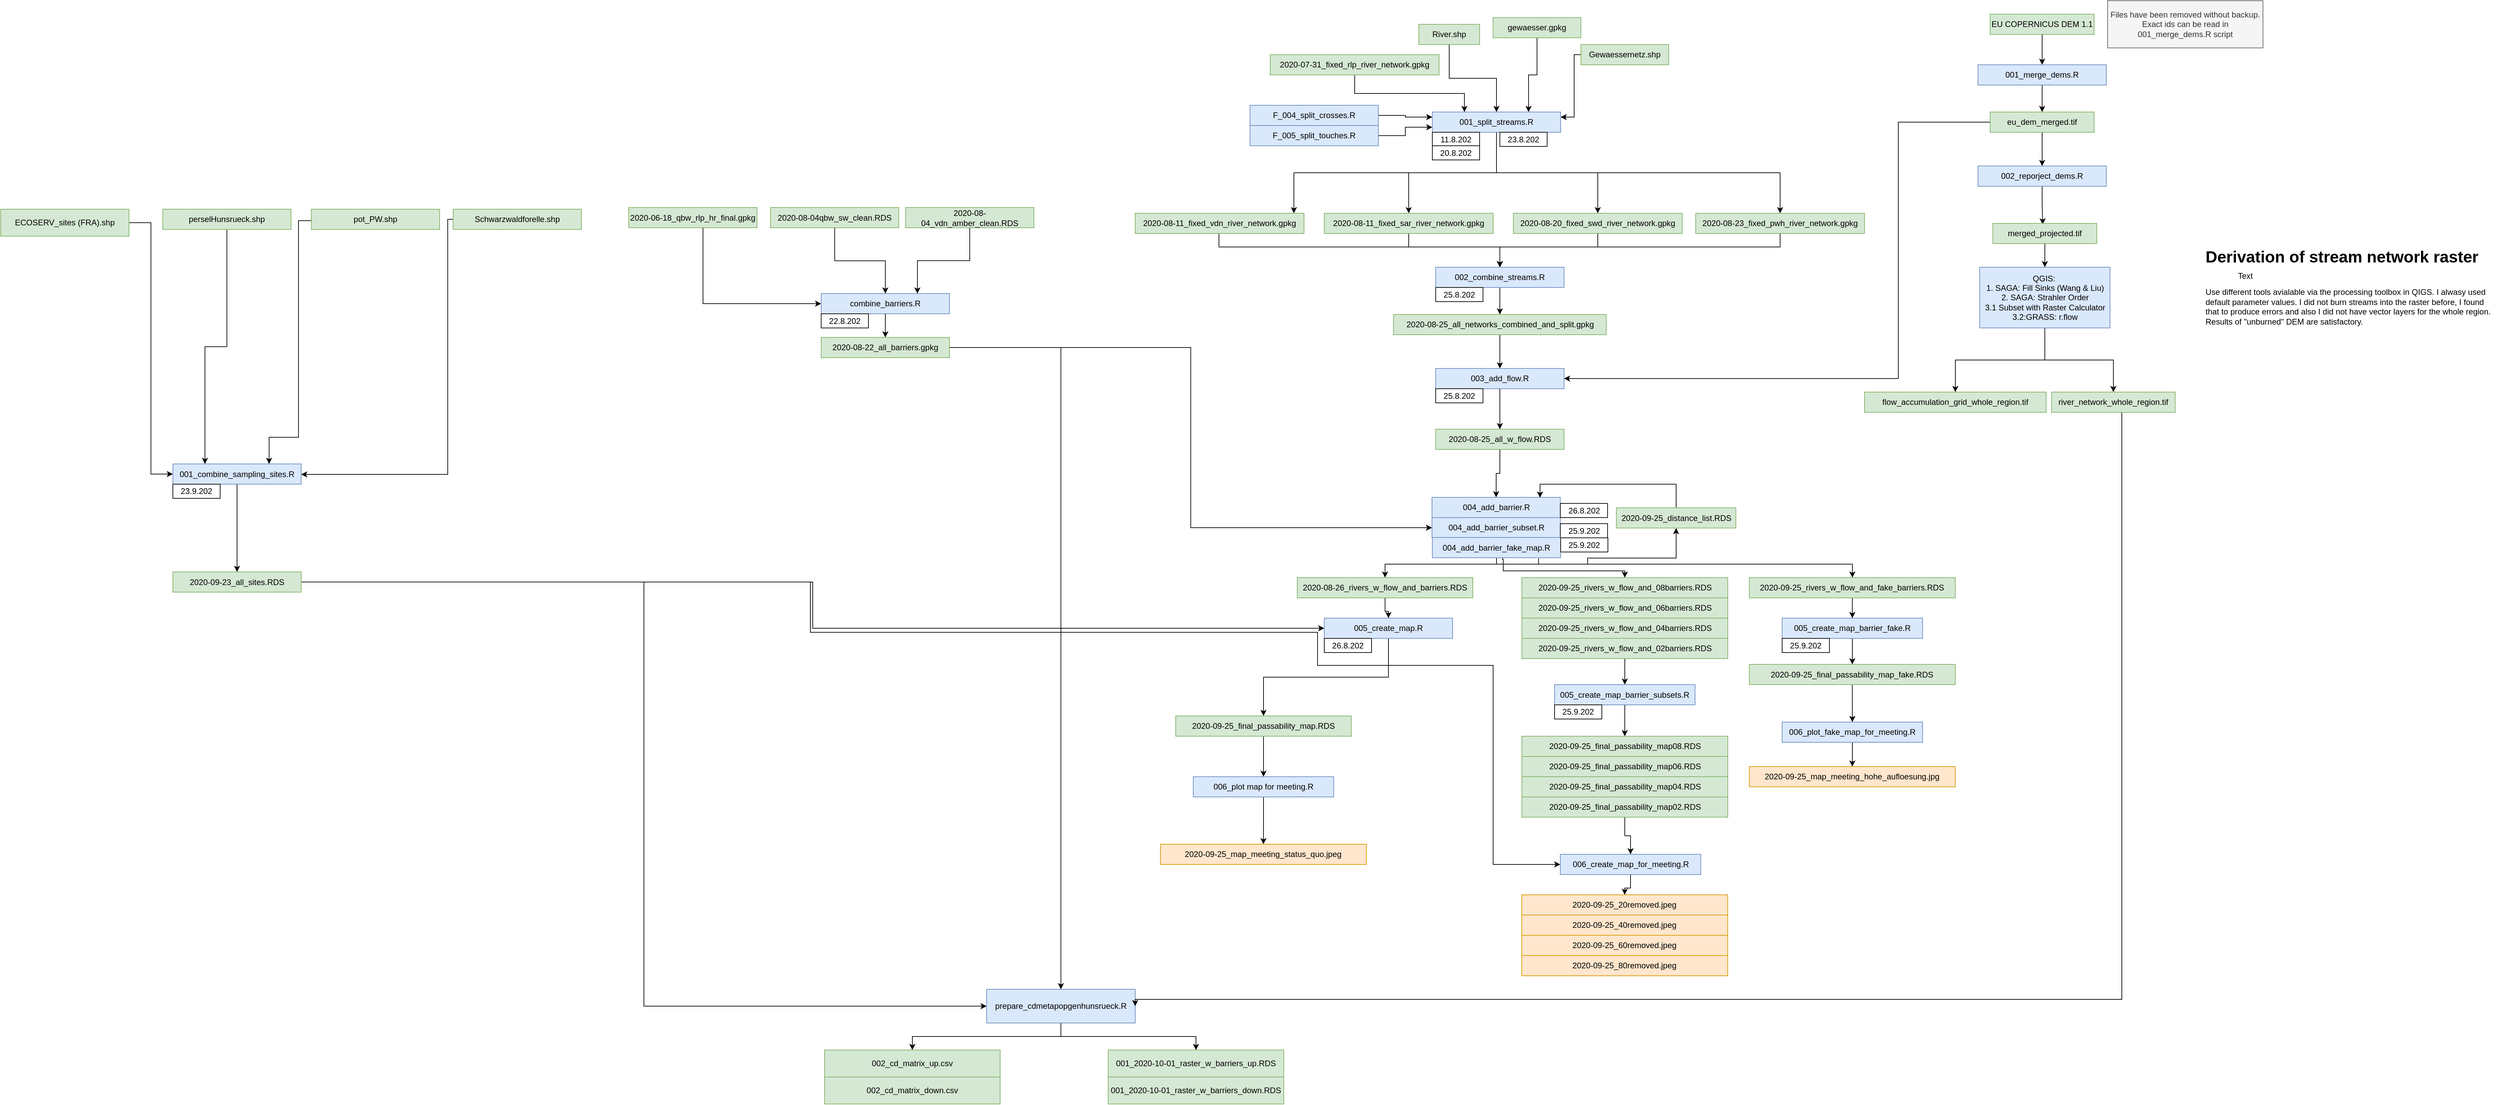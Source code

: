 <mxfile version="11.1.4" type="device"><diagram id="JvnufUM-Q5SF-gKpzTFS" name="Page-1"><mxGraphModel dx="4154" dy="2150" grid="1" gridSize="10" guides="1" tooltips="1" connect="1" arrows="1" fold="1" page="1" pageScale="1" pageWidth="827" pageHeight="1169" math="0" shadow="0"><root><mxCell id="0"/><mxCell id="1" parent="0"/><mxCell id="FXW5r1l0r0UsRwqDGzfk-9" value="&lt;h1&gt;&lt;span&gt;Derivation of stream network raster&lt;/span&gt;&lt;br&gt;&lt;/h1&gt;&lt;div&gt;&lt;span&gt;&lt;br&gt;&lt;/span&gt;&lt;/div&gt;&lt;div&gt;Use different tools avialable via the processing toolbox in QIGS. I alwasy used default parameter values. I did not burn streams into the raster before, I found that to produce errors and also I did not have vector layers for the whole region. Results of &quot;unburned&quot; DEM are satisfactory.&amp;nbsp;&lt;/div&gt;" style="text;html=1;strokeColor=none;fillColor=none;spacing=5;spacingTop=-20;whiteSpace=wrap;overflow=hidden;rounded=0;" parent="1" vertex="1"><mxGeometry x="1140" y="-155" width="440" height="125" as="geometry"/></mxCell><mxCell id="lAnp8HVwlpkXmzS3T5rh-65" style="edgeStyle=orthogonalEdgeStyle;rounded=0;orthogonalLoop=1;jettySize=auto;html=1;" parent="1" source="qVdhG5qtT_E0sjil29ck-8" target="lAnp8HVwlpkXmzS3T5rh-63" edge="1"><mxGeometry relative="1" as="geometry"/></mxCell><mxCell id="lAnp8HVwlpkXmzS3T5rh-66" style="edgeStyle=orthogonalEdgeStyle;rounded=0;orthogonalLoop=1;jettySize=auto;html=1;" parent="1" source="qVdhG5qtT_E0sjil29ck-8" target="lAnp8HVwlpkXmzS3T5rh-64" edge="1"><mxGeometry relative="1" as="geometry"/></mxCell><mxCell id="qVdhG5qtT_E0sjil29ck-8" value="QGIS:&amp;nbsp;&lt;br&gt;1. SAGA: Fill Sinks (Wang &amp;amp; Liu)&lt;br&gt;2. SAGA: Strahler Order&lt;br&gt;3.1 Subset with Raster Calculator&lt;br&gt;3.2:GRASS: r.flow" style="rounded=0;whiteSpace=wrap;html=1;fillColor=#dae8fc;strokeColor=#6c8ebf;" parent="1" vertex="1"><mxGeometry x="810.5" y="-120" width="193" height="90" as="geometry"/></mxCell><mxCell id="cnX03Y2A7mI1FrxATvuy-17" style="edgeStyle=orthogonalEdgeStyle;rounded=0;orthogonalLoop=1;jettySize=auto;html=1;" parent="1" source="c5t6hlEOl87AgB6g3hUB-1" target="cnX03Y2A7mI1FrxATvuy-16" edge="1"><mxGeometry relative="1" as="geometry"/></mxCell><mxCell id="c5t6hlEOl87AgB6g3hUB-1" value="001_combine_sampling_sites.R" style="rounded=0;whiteSpace=wrap;html=1;fillColor=#dae8fc;strokeColor=#6c8ebf;" parent="1" vertex="1"><mxGeometry x="-1865" y="171.5" width="190" height="30" as="geometry"/></mxCell><mxCell id="cnX03Y2A7mI1FrxATvuy-11" style="edgeStyle=orthogonalEdgeStyle;rounded=0;orthogonalLoop=1;jettySize=auto;html=1;entryX=0;entryY=0.5;entryDx=0;entryDy=0;" parent="1" source="cnX03Y2A7mI1FrxATvuy-2" target="c5t6hlEOl87AgB6g3hUB-1" edge="1"><mxGeometry relative="1" as="geometry"/></mxCell><mxCell id="cnX03Y2A7mI1FrxATvuy-2" value="ECOSERV_sites (FRA).shp" style="rounded=0;whiteSpace=wrap;html=1;fillColor=#d5e8d4;strokeColor=#82b366;" parent="1" vertex="1"><mxGeometry x="-2120" y="-206" width="190" height="40" as="geometry"/></mxCell><mxCell id="cnX03Y2A7mI1FrxATvuy-12" style="edgeStyle=orthogonalEdgeStyle;rounded=0;orthogonalLoop=1;jettySize=auto;html=1;entryX=0.25;entryY=0;entryDx=0;entryDy=0;" parent="1" source="cnX03Y2A7mI1FrxATvuy-3" target="c5t6hlEOl87AgB6g3hUB-1" edge="1"><mxGeometry relative="1" as="geometry"/></mxCell><mxCell id="cnX03Y2A7mI1FrxATvuy-3" value="perselHunsrueck.shp" style="rounded=0;whiteSpace=wrap;html=1;fillColor=#d5e8d4;strokeColor=#82b366;" parent="1" vertex="1"><mxGeometry x="-1880" y="-206" width="190" height="30" as="geometry"/></mxCell><mxCell id="cnX03Y2A7mI1FrxATvuy-13" style="edgeStyle=orthogonalEdgeStyle;rounded=0;orthogonalLoop=1;jettySize=auto;html=1;entryX=0.75;entryY=0;entryDx=0;entryDy=0;" parent="1" source="cnX03Y2A7mI1FrxATvuy-4" target="c5t6hlEOl87AgB6g3hUB-1" edge="1"><mxGeometry relative="1" as="geometry"><Array as="points"><mxPoint x="-1679" y="-189"/><mxPoint x="-1679" y="132"/><mxPoint x="-1722" y="132"/></Array></mxGeometry></mxCell><mxCell id="cnX03Y2A7mI1FrxATvuy-4" value="pot_PW.shp" style="rounded=0;whiteSpace=wrap;html=1;fillColor=#d5e8d4;strokeColor=#82b366;" parent="1" vertex="1"><mxGeometry x="-1660" y="-206" width="190" height="30" as="geometry"/></mxCell><mxCell id="cnX03Y2A7mI1FrxATvuy-14" style="edgeStyle=orthogonalEdgeStyle;rounded=0;orthogonalLoop=1;jettySize=auto;html=1;" parent="1" source="cnX03Y2A7mI1FrxATvuy-5" target="c5t6hlEOl87AgB6g3hUB-1" edge="1"><mxGeometry relative="1" as="geometry"><Array as="points"><mxPoint x="-1458" y="-191"/><mxPoint x="-1458" y="187"/></Array></mxGeometry></mxCell><mxCell id="cnX03Y2A7mI1FrxATvuy-5" value="Schwarzwaldforelle.shp" style="rounded=0;whiteSpace=wrap;html=1;fillColor=#d5e8d4;strokeColor=#82b366;" parent="1" vertex="1"><mxGeometry x="-1450" y="-206" width="190" height="30" as="geometry"/></mxCell><mxCell id="lAnp8HVwlpkXmzS3T5rh-76" style="edgeStyle=orthogonalEdgeStyle;rounded=0;orthogonalLoop=1;jettySize=auto;html=1;entryX=0;entryY=0.5;entryDx=0;entryDy=0;" parent="1" source="cnX03Y2A7mI1FrxATvuy-16" target="0E4M_2nocvdvFZ_LfOM7-12" edge="1"><mxGeometry relative="1" as="geometry"/></mxCell><mxCell id="lAnp8HVwlpkXmzS3T5rh-88" style="edgeStyle=orthogonalEdgeStyle;rounded=0;orthogonalLoop=1;jettySize=auto;html=1;entryX=0;entryY=0.5;entryDx=0;entryDy=0;" parent="1" source="cnX03Y2A7mI1FrxATvuy-16" target="lAnp8HVwlpkXmzS3T5rh-86" edge="1"><mxGeometry relative="1" as="geometry"/></mxCell><mxCell id="lAnp8HVwlpkXmzS3T5rh-111" style="edgeStyle=orthogonalEdgeStyle;rounded=0;orthogonalLoop=1;jettySize=auto;html=1;entryX=0;entryY=0.5;entryDx=0;entryDy=0;" parent="1" source="cnX03Y2A7mI1FrxATvuy-16" target="lAnp8HVwlpkXmzS3T5rh-109" edge="1"><mxGeometry relative="1" as="geometry"><mxPoint x="-150" y="680" as="targetPoint"/><Array as="points"><mxPoint x="-921" y="346"/><mxPoint x="-921" y="421"/><mxPoint x="-170" y="421"/><mxPoint x="-170" y="470"/><mxPoint x="90" y="470"/><mxPoint x="90" y="765"/></Array></mxGeometry></mxCell><mxCell id="cnX03Y2A7mI1FrxATvuy-16" value="2020-09-23_all_sites.RDS" style="rounded=0;whiteSpace=wrap;html=1;fillColor=#d5e8d4;strokeColor=#82b366;" parent="1" vertex="1"><mxGeometry x="-1865" y="331.5" width="190" height="30" as="geometry"/></mxCell><mxCell id="0E4M_2nocvdvFZ_LfOM7-1" value="23.9.202" style="rounded=0;whiteSpace=wrap;html=1;" parent="1" vertex="1"><mxGeometry x="-1865" y="201.5" width="70" height="21" as="geometry"/></mxCell><mxCell id="0E4M_2nocvdvFZ_LfOM7-11" style="edgeStyle=orthogonalEdgeStyle;rounded=0;orthogonalLoop=1;jettySize=auto;html=1;" parent="1" source="0E4M_2nocvdvFZ_LfOM7-2" target="0E4M_2nocvdvFZ_LfOM7-10" edge="1"><mxGeometry relative="1" as="geometry"/></mxCell><mxCell id="0E4M_2nocvdvFZ_LfOM7-2" value="combine_barriers.R" style="rounded=0;whiteSpace=wrap;html=1;fillColor=#dae8fc;strokeColor=#6c8ebf;" parent="1" vertex="1"><mxGeometry x="-905" y="-81" width="190" height="30" as="geometry"/></mxCell><mxCell id="0E4M_2nocvdvFZ_LfOM7-3" value="22.8.202" style="rounded=0;whiteSpace=wrap;html=1;" parent="1" vertex="1"><mxGeometry x="-905" y="-51" width="70" height="21" as="geometry"/></mxCell><mxCell id="0E4M_2nocvdvFZ_LfOM7-5" style="edgeStyle=orthogonalEdgeStyle;rounded=0;orthogonalLoop=1;jettySize=auto;html=1;entryX=0;entryY=0.5;entryDx=0;entryDy=0;" parent="1" source="0E4M_2nocvdvFZ_LfOM7-4" target="0E4M_2nocvdvFZ_LfOM7-2" edge="1"><mxGeometry relative="1" as="geometry"><Array as="points"><mxPoint x="-1080" y="-65.5"/></Array></mxGeometry></mxCell><mxCell id="0E4M_2nocvdvFZ_LfOM7-4" value="2020-06-18_qbw_rlp_hr_final.gpkg" style="rounded=0;whiteSpace=wrap;html=1;fillColor=#d5e8d4;strokeColor=#82b366;" parent="1" vertex="1"><mxGeometry x="-1190" y="-208.5" width="190" height="30" as="geometry"/></mxCell><mxCell id="0E4M_2nocvdvFZ_LfOM7-9" style="edgeStyle=orthogonalEdgeStyle;rounded=0;orthogonalLoop=1;jettySize=auto;html=1;" parent="1" source="0E4M_2nocvdvFZ_LfOM7-6" target="0E4M_2nocvdvFZ_LfOM7-2" edge="1"><mxGeometry relative="1" as="geometry"><Array as="points"><mxPoint x="-885" y="-129.5"/><mxPoint x="-810" y="-129.5"/></Array></mxGeometry></mxCell><mxCell id="0E4M_2nocvdvFZ_LfOM7-6" value="2020-08-04qbw_sw_clean.RDS" style="rounded=0;whiteSpace=wrap;html=1;fillColor=#d5e8d4;strokeColor=#82b366;" parent="1" vertex="1"><mxGeometry x="-980" y="-208.5" width="190" height="30" as="geometry"/></mxCell><mxCell id="0E4M_2nocvdvFZ_LfOM7-8" style="edgeStyle=orthogonalEdgeStyle;rounded=0;orthogonalLoop=1;jettySize=auto;html=1;entryX=0.75;entryY=0;entryDx=0;entryDy=0;" parent="1" source="0E4M_2nocvdvFZ_LfOM7-7" target="0E4M_2nocvdvFZ_LfOM7-2" edge="1"><mxGeometry relative="1" as="geometry"/></mxCell><mxCell id="0E4M_2nocvdvFZ_LfOM7-7" value="2020-08-04_vdn_amber_clean.RDS" style="rounded=0;whiteSpace=wrap;html=1;fillColor=#d5e8d4;strokeColor=#82b366;" parent="1" vertex="1"><mxGeometry x="-780" y="-208.5" width="190" height="30" as="geometry"/></mxCell><mxCell id="lAnp8HVwlpkXmzS3T5rh-73" style="edgeStyle=orthogonalEdgeStyle;rounded=0;orthogonalLoop=1;jettySize=auto;html=1;entryX=0;entryY=0.5;entryDx=0;entryDy=0;" parent="1" source="0E4M_2nocvdvFZ_LfOM7-10" target="lAnp8HVwlpkXmzS3T5rh-1" edge="1"><mxGeometry relative="1" as="geometry"/></mxCell><mxCell id="lAnp8HVwlpkXmzS3T5rh-75" style="edgeStyle=orthogonalEdgeStyle;rounded=0;orthogonalLoop=1;jettySize=auto;html=1;entryX=0.5;entryY=0;entryDx=0;entryDy=0;" parent="1" source="0E4M_2nocvdvFZ_LfOM7-10" target="0E4M_2nocvdvFZ_LfOM7-12" edge="1"><mxGeometry relative="1" as="geometry"/></mxCell><mxCell id="0E4M_2nocvdvFZ_LfOM7-10" value="2020-08-22_all_barriers.gpkg" style="rounded=0;whiteSpace=wrap;html=1;fillColor=#d5e8d4;strokeColor=#82b366;" parent="1" vertex="1"><mxGeometry x="-905" y="-16" width="190" height="30" as="geometry"/></mxCell><mxCell id="Yo7vRN_QVALinRERh1BN-4" style="edgeStyle=orthogonalEdgeStyle;rounded=0;orthogonalLoop=1;jettySize=auto;html=1;" parent="1" source="0E4M_2nocvdvFZ_LfOM7-12" target="Yo7vRN_QVALinRERh1BN-2" edge="1"><mxGeometry relative="1" as="geometry"/></mxCell><mxCell id="XC8w9bvqSbIKDCvcbvNm-3" style="edgeStyle=orthogonalEdgeStyle;rounded=0;orthogonalLoop=1;jettySize=auto;html=1;" edge="1" parent="1" source="0E4M_2nocvdvFZ_LfOM7-12" target="XC8w9bvqSbIKDCvcbvNm-2"><mxGeometry relative="1" as="geometry"/></mxCell><mxCell id="0E4M_2nocvdvFZ_LfOM7-12" value="prepare_cdmetapopgenhunsrueck.R" style="rounded=0;whiteSpace=wrap;html=1;fillColor=#dae8fc;strokeColor=#6c8ebf;" parent="1" vertex="1"><mxGeometry x="-660" y="950" width="220" height="50" as="geometry"/></mxCell><mxCell id="lAnp8HVwlpkXmzS3T5rh-82" style="edgeStyle=orthogonalEdgeStyle;rounded=0;orthogonalLoop=1;jettySize=auto;html=1;exitX=0.25;exitY=1;exitDx=0;exitDy=0;" parent="1" source="JP9nzfMfeWEgirUT3cYj-3" target="lAnp8HVwlpkXmzS3T5rh-81" edge="1"><mxGeometry relative="1" as="geometry"><Array as="points"><mxPoint x="95" y="311"/><mxPoint x="95" y="320"/><mxPoint x="-70" y="320"/></Array></mxGeometry></mxCell><mxCell id="lAnp8HVwlpkXmzS3T5rh-92" style="edgeStyle=orthogonalEdgeStyle;rounded=0;orthogonalLoop=1;jettySize=auto;html=1;entryX=0.5;entryY=1;entryDx=0;entryDy=0;exitX=0.828;exitY=1.032;exitDx=0;exitDy=0;exitPerimeter=0;" parent="1" source="JP9nzfMfeWEgirUT3cYj-3" target="lAnp8HVwlpkXmzS3T5rh-91" edge="1"><mxGeometry relative="1" as="geometry"><Array as="points"><mxPoint x="157" y="320"/><mxPoint x="230" y="320"/><mxPoint x="230" y="311"/><mxPoint x="361" y="311"/></Array></mxGeometry></mxCell><mxCell id="lAnp8HVwlpkXmzS3T5rh-98" style="edgeStyle=orthogonalEdgeStyle;rounded=0;orthogonalLoop=1;jettySize=auto;html=1;entryX=0.5;entryY=0;entryDx=0;entryDy=0;exitX=0.547;exitY=0.986;exitDx=0;exitDy=0;exitPerimeter=0;" parent="1" source="JP9nzfMfeWEgirUT3cYj-3" target="lAnp8HVwlpkXmzS3T5rh-94" edge="1"><mxGeometry relative="1" as="geometry"><mxPoint x="285" y="330" as="targetPoint"/><Array as="points"><mxPoint x="104" y="313"/><mxPoint x="105" y="313"/><mxPoint x="105" y="330"/><mxPoint x="285" y="330"/></Array></mxGeometry></mxCell><mxCell id="lAnp8HVwlpkXmzS3T5rh-1" value="004_add_barrier_subset.R" style="rounded=0;whiteSpace=wrap;html=1;fillColor=#dae8fc;strokeColor=#6c8ebf;" parent="1" vertex="1"><mxGeometry x="-0.5" y="251" width="190" height="30" as="geometry"/></mxCell><mxCell id="lAnp8HVwlpkXmzS3T5rh-79" style="edgeStyle=orthogonalEdgeStyle;rounded=0;orthogonalLoop=1;jettySize=auto;html=1;entryX=0.5;entryY=0;entryDx=0;entryDy=0;" parent="1" source="lAnp8HVwlpkXmzS3T5rh-2" target="lAnp8HVwlpkXmzS3T5rh-77" edge="1"><mxGeometry relative="1" as="geometry"/></mxCell><mxCell id="lAnp8HVwlpkXmzS3T5rh-2" value="2020-08-25_all_w_flow.RDS" style="rounded=0;whiteSpace=wrap;html=1;fillColor=#d5e8d4;strokeColor=#82b366;" parent="1" vertex="1"><mxGeometry x="5" y="120" width="190" height="30" as="geometry"/></mxCell><mxCell id="lAnp8HVwlpkXmzS3T5rh-7" value="25.9.202" style="rounded=0;whiteSpace=wrap;html=1;" parent="1" vertex="1"><mxGeometry x="189.5" y="260" width="70" height="21" as="geometry"/></mxCell><mxCell id="lAnp8HVwlpkXmzS3T5rh-26" style="edgeStyle=orthogonalEdgeStyle;rounded=0;orthogonalLoop=1;jettySize=auto;html=1;" parent="1" source="lAnp8HVwlpkXmzS3T5rh-8" target="lAnp8HVwlpkXmzS3T5rh-25" edge="1"><mxGeometry relative="1" as="geometry"><Array as="points"><mxPoint x="95" y="-260"/><mxPoint x="-205" y="-260"/></Array></mxGeometry></mxCell><mxCell id="lAnp8HVwlpkXmzS3T5rh-28" style="edgeStyle=orthogonalEdgeStyle;rounded=0;orthogonalLoop=1;jettySize=auto;html=1;" parent="1" source="lAnp8HVwlpkXmzS3T5rh-8" target="lAnp8HVwlpkXmzS3T5rh-27" edge="1"><mxGeometry relative="1" as="geometry"/></mxCell><mxCell id="lAnp8HVwlpkXmzS3T5rh-31" style="edgeStyle=orthogonalEdgeStyle;rounded=0;orthogonalLoop=1;jettySize=auto;html=1;entryX=0.5;entryY=0;entryDx=0;entryDy=0;" parent="1" source="lAnp8HVwlpkXmzS3T5rh-8" target="lAnp8HVwlpkXmzS3T5rh-30" edge="1"><mxGeometry relative="1" as="geometry"><Array as="points"><mxPoint x="95" y="-260"/><mxPoint x="245" y="-260"/></Array></mxGeometry></mxCell><mxCell id="lAnp8HVwlpkXmzS3T5rh-34" style="edgeStyle=orthogonalEdgeStyle;rounded=0;orthogonalLoop=1;jettySize=auto;html=1;entryX=0.5;entryY=0;entryDx=0;entryDy=0;" parent="1" source="lAnp8HVwlpkXmzS3T5rh-8" target="lAnp8HVwlpkXmzS3T5rh-33" edge="1"><mxGeometry relative="1" as="geometry"><Array as="points"><mxPoint x="95" y="-260"/><mxPoint x="515" y="-260"/></Array></mxGeometry></mxCell><mxCell id="lAnp8HVwlpkXmzS3T5rh-8" value="001_split_streams.R" style="rounded=0;whiteSpace=wrap;html=1;fillColor=#dae8fc;strokeColor=#6c8ebf;" parent="1" vertex="1"><mxGeometry y="-350" width="190" height="30" as="geometry"/></mxCell><mxCell id="lAnp8HVwlpkXmzS3T5rh-11" style="edgeStyle=orthogonalEdgeStyle;rounded=0;orthogonalLoop=1;jettySize=auto;html=1;entryX=0;entryY=0.25;entryDx=0;entryDy=0;" parent="1" source="lAnp8HVwlpkXmzS3T5rh-9" target="lAnp8HVwlpkXmzS3T5rh-8" edge="1"><mxGeometry relative="1" as="geometry"/></mxCell><mxCell id="lAnp8HVwlpkXmzS3T5rh-9" value="F_004_split_crosses.R" style="rounded=0;whiteSpace=wrap;html=1;fillColor=#dae8fc;strokeColor=#6c8ebf;" parent="1" vertex="1"><mxGeometry x="-270" y="-360" width="190" height="30" as="geometry"/></mxCell><mxCell id="lAnp8HVwlpkXmzS3T5rh-12" style="edgeStyle=orthogonalEdgeStyle;rounded=0;orthogonalLoop=1;jettySize=auto;html=1;entryX=0;entryY=0.75;entryDx=0;entryDy=0;" parent="1" source="lAnp8HVwlpkXmzS3T5rh-10" target="lAnp8HVwlpkXmzS3T5rh-8" edge="1"><mxGeometry relative="1" as="geometry"/></mxCell><mxCell id="lAnp8HVwlpkXmzS3T5rh-10" value="F_005_split_touches.R" style="rounded=0;whiteSpace=wrap;html=1;fillColor=#dae8fc;strokeColor=#6c8ebf;" parent="1" vertex="1"><mxGeometry x="-270" y="-330" width="190" height="30" as="geometry"/></mxCell><mxCell id="lAnp8HVwlpkXmzS3T5rh-14" style="edgeStyle=orthogonalEdgeStyle;rounded=0;orthogonalLoop=1;jettySize=auto;html=1;entryX=0.25;entryY=0;entryDx=0;entryDy=0;" parent="1" source="lAnp8HVwlpkXmzS3T5rh-13" target="lAnp8HVwlpkXmzS3T5rh-8" edge="1"><mxGeometry relative="1" as="geometry"/></mxCell><mxCell id="lAnp8HVwlpkXmzS3T5rh-13" value="2020-07-31_fixed_rlp_river_network.gpkg" style="rounded=0;whiteSpace=wrap;html=1;fillColor=#d5e8d4;strokeColor=#82b366;" parent="1" vertex="1"><mxGeometry x="-240" y="-435" width="250" height="30" as="geometry"/></mxCell><mxCell id="lAnp8HVwlpkXmzS3T5rh-18" style="edgeStyle=orthogonalEdgeStyle;rounded=0;orthogonalLoop=1;jettySize=auto;html=1;" parent="1" source="lAnp8HVwlpkXmzS3T5rh-17" target="lAnp8HVwlpkXmzS3T5rh-8" edge="1"><mxGeometry relative="1" as="geometry"/></mxCell><mxCell id="lAnp8HVwlpkXmzS3T5rh-17" value="River.shp" style="rounded=0;whiteSpace=wrap;html=1;fillColor=#d5e8d4;strokeColor=#82b366;" parent="1" vertex="1"><mxGeometry x="-20" y="-480" width="90" height="30" as="geometry"/></mxCell><mxCell id="lAnp8HVwlpkXmzS3T5rh-20" style="edgeStyle=orthogonalEdgeStyle;rounded=0;orthogonalLoop=1;jettySize=auto;html=1;entryX=0.75;entryY=0;entryDx=0;entryDy=0;" parent="1" source="lAnp8HVwlpkXmzS3T5rh-19" target="lAnp8HVwlpkXmzS3T5rh-8" edge="1"><mxGeometry relative="1" as="geometry"/></mxCell><mxCell id="lAnp8HVwlpkXmzS3T5rh-19" value="gewaesser.gpkg" style="rounded=0;whiteSpace=wrap;html=1;fillColor=#d5e8d4;strokeColor=#82b366;" parent="1" vertex="1"><mxGeometry x="90" y="-490" width="130" height="30" as="geometry"/></mxCell><mxCell id="lAnp8HVwlpkXmzS3T5rh-23" style="edgeStyle=orthogonalEdgeStyle;rounded=0;orthogonalLoop=1;jettySize=auto;html=1;entryX=1;entryY=0.25;entryDx=0;entryDy=0;" parent="1" source="lAnp8HVwlpkXmzS3T5rh-22" target="lAnp8HVwlpkXmzS3T5rh-8" edge="1"><mxGeometry relative="1" as="geometry"><Array as="points"><mxPoint x="210" y="-435"/><mxPoint x="210" y="-343"/></Array></mxGeometry></mxCell><mxCell id="lAnp8HVwlpkXmzS3T5rh-22" value="Gewaessernetz.shp" style="rounded=0;whiteSpace=wrap;html=1;fillColor=#d5e8d4;strokeColor=#82b366;" parent="1" vertex="1"><mxGeometry x="220" y="-450" width="130" height="30" as="geometry"/></mxCell><mxCell id="lAnp8HVwlpkXmzS3T5rh-24" value="23.8.202" style="rounded=0;whiteSpace=wrap;html=1;" parent="1" vertex="1"><mxGeometry x="100" y="-320" width="70" height="21" as="geometry"/></mxCell><mxCell id="lAnp8HVwlpkXmzS3T5rh-40" style="edgeStyle=orthogonalEdgeStyle;rounded=0;orthogonalLoop=1;jettySize=auto;html=1;" parent="1" source="lAnp8HVwlpkXmzS3T5rh-25" target="lAnp8HVwlpkXmzS3T5rh-38" edge="1"><mxGeometry relative="1" as="geometry"><Array as="points"><mxPoint x="-316" y="-150"/><mxPoint x="100" y="-150"/></Array></mxGeometry></mxCell><mxCell id="lAnp8HVwlpkXmzS3T5rh-25" value="2020-08-11_fixed_vdn_river_network.gpkg" style="rounded=0;whiteSpace=wrap;html=1;fillColor=#d5e8d4;strokeColor=#82b366;" parent="1" vertex="1"><mxGeometry x="-440" y="-200" width="250" height="30" as="geometry"/></mxCell><mxCell id="lAnp8HVwlpkXmzS3T5rh-41" style="edgeStyle=orthogonalEdgeStyle;rounded=0;orthogonalLoop=1;jettySize=auto;html=1;entryX=0.5;entryY=0;entryDx=0;entryDy=0;" parent="1" source="lAnp8HVwlpkXmzS3T5rh-27" target="lAnp8HVwlpkXmzS3T5rh-38" edge="1"><mxGeometry relative="1" as="geometry"><Array as="points"><mxPoint x="-35" y="-150"/><mxPoint x="100" y="-150"/></Array></mxGeometry></mxCell><mxCell id="lAnp8HVwlpkXmzS3T5rh-27" value="2020-08-11_fixed_sar_river_network.gpkg" style="rounded=0;whiteSpace=wrap;html=1;fillColor=#d5e8d4;strokeColor=#82b366;" parent="1" vertex="1"><mxGeometry x="-160" y="-200" width="250" height="30" as="geometry"/></mxCell><mxCell id="lAnp8HVwlpkXmzS3T5rh-42" style="edgeStyle=orthogonalEdgeStyle;rounded=0;orthogonalLoop=1;jettySize=auto;html=1;entryX=0.5;entryY=0;entryDx=0;entryDy=0;" parent="1" source="lAnp8HVwlpkXmzS3T5rh-30" target="lAnp8HVwlpkXmzS3T5rh-38" edge="1"><mxGeometry relative="1" as="geometry"><Array as="points"><mxPoint x="245" y="-150"/><mxPoint x="100" y="-150"/></Array></mxGeometry></mxCell><mxCell id="lAnp8HVwlpkXmzS3T5rh-30" value="2020-08-20_fixed_swd_river_network.gpkg" style="rounded=0;whiteSpace=wrap;html=1;fillColor=#d5e8d4;strokeColor=#82b366;" parent="1" vertex="1"><mxGeometry x="120" y="-200" width="250" height="30" as="geometry"/></mxCell><mxCell id="lAnp8HVwlpkXmzS3T5rh-43" style="edgeStyle=orthogonalEdgeStyle;rounded=0;orthogonalLoop=1;jettySize=auto;html=1;entryX=0.5;entryY=0;entryDx=0;entryDy=0;" parent="1" source="lAnp8HVwlpkXmzS3T5rh-33" target="lAnp8HVwlpkXmzS3T5rh-38" edge="1"><mxGeometry relative="1" as="geometry"><Array as="points"><mxPoint x="515" y="-150"/><mxPoint x="100" y="-150"/></Array></mxGeometry></mxCell><mxCell id="lAnp8HVwlpkXmzS3T5rh-33" value="&lt;span style=&quot;text-align: left ; white-space: nowrap&quot;&gt;2020-08-23_fixed_pwh_river_network.gpkg&lt;/span&gt;" style="rounded=0;whiteSpace=wrap;html=1;fillColor=#d5e8d4;strokeColor=#82b366;" parent="1" vertex="1"><mxGeometry x="390" y="-200" width="250" height="30" as="geometry"/></mxCell><mxCell id="lAnp8HVwlpkXmzS3T5rh-35" value="11.8.202" style="rounded=0;whiteSpace=wrap;html=1;" parent="1" vertex="1"><mxGeometry y="-320" width="70" height="21" as="geometry"/></mxCell><mxCell id="lAnp8HVwlpkXmzS3T5rh-36" value="20.8.202" style="rounded=0;whiteSpace=wrap;html=1;" parent="1" vertex="1"><mxGeometry y="-300" width="70" height="21" as="geometry"/></mxCell><mxCell id="lAnp8HVwlpkXmzS3T5rh-46" style="edgeStyle=orthogonalEdgeStyle;rounded=0;orthogonalLoop=1;jettySize=auto;html=1;" parent="1" source="lAnp8HVwlpkXmzS3T5rh-38" target="lAnp8HVwlpkXmzS3T5rh-45" edge="1"><mxGeometry relative="1" as="geometry"/></mxCell><mxCell id="lAnp8HVwlpkXmzS3T5rh-38" value="002_combine_streams.R" style="rounded=0;whiteSpace=wrap;html=1;fillColor=#dae8fc;strokeColor=#6c8ebf;" parent="1" vertex="1"><mxGeometry x="5" y="-120" width="190" height="30" as="geometry"/></mxCell><mxCell id="lAnp8HVwlpkXmzS3T5rh-69" style="edgeStyle=orthogonalEdgeStyle;rounded=0;orthogonalLoop=1;jettySize=auto;html=1;entryX=0.5;entryY=0;entryDx=0;entryDy=0;" parent="1" source="lAnp8HVwlpkXmzS3T5rh-45" target="lAnp8HVwlpkXmzS3T5rh-68" edge="1"><mxGeometry relative="1" as="geometry"/></mxCell><mxCell id="lAnp8HVwlpkXmzS3T5rh-45" value="2020-08-25_all_networks_combined_and_split.gpkg" style="rounded=0;whiteSpace=wrap;html=1;fillColor=#d5e8d4;strokeColor=#82b366;" parent="1" vertex="1"><mxGeometry x="-57.5" y="-50" width="315" height="30" as="geometry"/></mxCell><mxCell id="lAnp8HVwlpkXmzS3T5rh-55" style="edgeStyle=orthogonalEdgeStyle;rounded=0;orthogonalLoop=1;jettySize=auto;html=1;entryX=0.5;entryY=0;entryDx=0;entryDy=0;" parent="1" source="lAnp8HVwlpkXmzS3T5rh-49" target="lAnp8HVwlpkXmzS3T5rh-54" edge="1"><mxGeometry relative="1" as="geometry"/></mxCell><mxCell id="lAnp8HVwlpkXmzS3T5rh-49" value="EU COPERNICUS DEM 1.1" style="rounded=0;whiteSpace=wrap;html=1;fillColor=#d5e8d4;strokeColor=#82b366;" parent="1" vertex="1"><mxGeometry x="826" y="-495" width="154" height="30" as="geometry"/></mxCell><mxCell id="lAnp8HVwlpkXmzS3T5rh-52" value="Files have been removed without backup. Exact ids can be read in 001_merge_dems.R script" style="text;html=1;strokeColor=#666666;fillColor=#f5f5f5;align=center;verticalAlign=middle;whiteSpace=wrap;rounded=0;fontColor=#333333;" parent="1" vertex="1"><mxGeometry x="1000" y="-515" width="230" height="70" as="geometry"/></mxCell><mxCell id="lAnp8HVwlpkXmzS3T5rh-57" style="edgeStyle=orthogonalEdgeStyle;rounded=0;orthogonalLoop=1;jettySize=auto;html=1;" parent="1" source="lAnp8HVwlpkXmzS3T5rh-54" target="lAnp8HVwlpkXmzS3T5rh-56" edge="1"><mxGeometry relative="1" as="geometry"/></mxCell><mxCell id="lAnp8HVwlpkXmzS3T5rh-54" value="001_merge_dems.R" style="rounded=0;whiteSpace=wrap;html=1;fillColor=#dae8fc;strokeColor=#6c8ebf;" parent="1" vertex="1"><mxGeometry x="808" y="-420" width="190" height="30" as="geometry"/></mxCell><mxCell id="lAnp8HVwlpkXmzS3T5rh-59" style="edgeStyle=orthogonalEdgeStyle;rounded=0;orthogonalLoop=1;jettySize=auto;html=1;entryX=0.5;entryY=0;entryDx=0;entryDy=0;" parent="1" source="lAnp8HVwlpkXmzS3T5rh-56" target="lAnp8HVwlpkXmzS3T5rh-58" edge="1"><mxGeometry relative="1" as="geometry"/></mxCell><mxCell id="lAnp8HVwlpkXmzS3T5rh-71" style="edgeStyle=orthogonalEdgeStyle;rounded=0;orthogonalLoop=1;jettySize=auto;html=1;entryX=1;entryY=0.5;entryDx=0;entryDy=0;" parent="1" source="lAnp8HVwlpkXmzS3T5rh-56" target="lAnp8HVwlpkXmzS3T5rh-68" edge="1"><mxGeometry relative="1" as="geometry"><Array as="points"><mxPoint x="690" y="-335"/><mxPoint x="690" y="45"/></Array></mxGeometry></mxCell><mxCell id="lAnp8HVwlpkXmzS3T5rh-56" value="eu_dem_merged.tif" style="rounded=0;whiteSpace=wrap;html=1;fillColor=#d5e8d4;strokeColor=#82b366;" parent="1" vertex="1"><mxGeometry x="826" y="-350" width="154" height="30" as="geometry"/></mxCell><mxCell id="lAnp8HVwlpkXmzS3T5rh-61" style="edgeStyle=orthogonalEdgeStyle;rounded=0;orthogonalLoop=1;jettySize=auto;html=1;entryX=0.48;entryY=0.052;entryDx=0;entryDy=0;entryPerimeter=0;" parent="1" source="lAnp8HVwlpkXmzS3T5rh-58" target="lAnp8HVwlpkXmzS3T5rh-60" edge="1"><mxGeometry relative="1" as="geometry"/></mxCell><mxCell id="lAnp8HVwlpkXmzS3T5rh-58" value="002_reporject_dems.R" style="rounded=0;whiteSpace=wrap;html=1;fillColor=#dae8fc;strokeColor=#6c8ebf;" parent="1" vertex="1"><mxGeometry x="808" y="-270" width="190" height="30" as="geometry"/></mxCell><mxCell id="lAnp8HVwlpkXmzS3T5rh-62" style="edgeStyle=orthogonalEdgeStyle;rounded=0;orthogonalLoop=1;jettySize=auto;html=1;entryX=0.5;entryY=0;entryDx=0;entryDy=0;" parent="1" source="lAnp8HVwlpkXmzS3T5rh-60" target="qVdhG5qtT_E0sjil29ck-8" edge="1"><mxGeometry relative="1" as="geometry"/></mxCell><mxCell id="lAnp8HVwlpkXmzS3T5rh-60" value="merged_projected.tif" style="rounded=0;whiteSpace=wrap;html=1;fillColor=#d5e8d4;strokeColor=#82b366;" parent="1" vertex="1"><mxGeometry x="830" y="-185" width="154" height="30" as="geometry"/></mxCell><mxCell id="lAnp8HVwlpkXmzS3T5rh-63" value="flow_accumulation_grid_whole_region.tif" style="rounded=0;whiteSpace=wrap;html=1;fillColor=#d5e8d4;strokeColor=#82b366;" parent="1" vertex="1"><mxGeometry x="640" y="65" width="269" height="30" as="geometry"/></mxCell><mxCell id="lAnp8HVwlpkXmzS3T5rh-74" style="edgeStyle=orthogonalEdgeStyle;rounded=0;orthogonalLoop=1;jettySize=auto;html=1;entryX=1;entryY=0.5;entryDx=0;entryDy=0;" parent="1" source="lAnp8HVwlpkXmzS3T5rh-64" target="0E4M_2nocvdvFZ_LfOM7-12" edge="1"><mxGeometry relative="1" as="geometry"><Array as="points"><mxPoint x="1021" y="965"/></Array><mxPoint x="-270" y="930" as="targetPoint"/></mxGeometry></mxCell><mxCell id="lAnp8HVwlpkXmzS3T5rh-64" value="river_network_whole_region.tif" style="rounded=0;whiteSpace=wrap;html=1;fillColor=#d5e8d4;strokeColor=#82b366;" parent="1" vertex="1"><mxGeometry x="917" y="65" width="183" height="30" as="geometry"/></mxCell><mxCell id="lAnp8HVwlpkXmzS3T5rh-67" value="Text" style="text;html=1;resizable=0;points=[];autosize=1;align=left;verticalAlign=top;spacingTop=-4;" parent="1" vertex="1"><mxGeometry x="1191" y="-117" width="40" height="20" as="geometry"/></mxCell><mxCell id="lAnp8HVwlpkXmzS3T5rh-72" style="edgeStyle=orthogonalEdgeStyle;rounded=0;orthogonalLoop=1;jettySize=auto;html=1;" parent="1" source="lAnp8HVwlpkXmzS3T5rh-68" target="lAnp8HVwlpkXmzS3T5rh-2" edge="1"><mxGeometry relative="1" as="geometry"/></mxCell><mxCell id="lAnp8HVwlpkXmzS3T5rh-68" value="003_add_flow.R" style="rounded=0;whiteSpace=wrap;html=1;fillColor=#dae8fc;strokeColor=#6c8ebf;" parent="1" vertex="1"><mxGeometry x="5" y="30" width="190" height="30" as="geometry"/></mxCell><mxCell id="lAnp8HVwlpkXmzS3T5rh-77" value="004_add_barrier.R" style="rounded=0;whiteSpace=wrap;html=1;fillColor=#dae8fc;strokeColor=#6c8ebf;" parent="1" vertex="1"><mxGeometry x="-0.5" y="221" width="190" height="30" as="geometry"/></mxCell><mxCell id="lAnp8HVwlpkXmzS3T5rh-87" style="edgeStyle=orthogonalEdgeStyle;rounded=0;orthogonalLoop=1;jettySize=auto;html=1;entryX=0.5;entryY=0;entryDx=0;entryDy=0;" parent="1" source="lAnp8HVwlpkXmzS3T5rh-81" target="lAnp8HVwlpkXmzS3T5rh-86" edge="1"><mxGeometry relative="1" as="geometry"/></mxCell><mxCell id="lAnp8HVwlpkXmzS3T5rh-81" value="2020-08-26_rivers_w_flow_and_barriers.RDS" style="rounded=0;whiteSpace=wrap;html=1;fillColor=#d5e8d4;strokeColor=#82b366;" parent="1" vertex="1"><mxGeometry x="-200" y="340" width="260" height="30" as="geometry"/></mxCell><mxCell id="lAnp8HVwlpkXmzS3T5rh-83" value="26.8.202" style="rounded=0;whiteSpace=wrap;html=1;" parent="1" vertex="1"><mxGeometry x="189.5" y="230" width="70" height="21" as="geometry"/></mxCell><mxCell id="lAnp8HVwlpkXmzS3T5rh-84" value="25.8.202" style="rounded=0;whiteSpace=wrap;html=1;" parent="1" vertex="1"><mxGeometry x="5" y="60" width="70" height="21" as="geometry"/></mxCell><mxCell id="lAnp8HVwlpkXmzS3T5rh-85" value="25.8.202" style="rounded=0;whiteSpace=wrap;html=1;" parent="1" vertex="1"><mxGeometry x="5" y="-90" width="70" height="21" as="geometry"/></mxCell><mxCell id="lAnp8HVwlpkXmzS3T5rh-90" style="edgeStyle=orthogonalEdgeStyle;rounded=0;orthogonalLoop=1;jettySize=auto;html=1;" parent="1" source="lAnp8HVwlpkXmzS3T5rh-86" target="lAnp8HVwlpkXmzS3T5rh-89" edge="1"><mxGeometry relative="1" as="geometry"/></mxCell><mxCell id="lAnp8HVwlpkXmzS3T5rh-86" value="005_create_map.R" style="rounded=0;whiteSpace=wrap;html=1;fillColor=#dae8fc;strokeColor=#6c8ebf;" parent="1" vertex="1"><mxGeometry x="-160" y="400" width="190" height="30" as="geometry"/></mxCell><mxCell id="JP9nzfMfeWEgirUT3cYj-2" style="edgeStyle=orthogonalEdgeStyle;rounded=0;orthogonalLoop=1;jettySize=auto;html=1;entryX=0.5;entryY=0;entryDx=0;entryDy=0;" parent="1" source="lAnp8HVwlpkXmzS3T5rh-89" target="JP9nzfMfeWEgirUT3cYj-1" edge="1"><mxGeometry relative="1" as="geometry"/></mxCell><mxCell id="lAnp8HVwlpkXmzS3T5rh-89" value="2020-09-25_final_passability_map.RDS" style="rounded=0;whiteSpace=wrap;html=1;fillColor=#d5e8d4;strokeColor=#82b366;" parent="1" vertex="1"><mxGeometry x="-380" y="545" width="260" height="30" as="geometry"/></mxCell><mxCell id="lAnp8HVwlpkXmzS3T5rh-93" style="edgeStyle=orthogonalEdgeStyle;rounded=0;orthogonalLoop=1;jettySize=auto;html=1;" parent="1" source="lAnp8HVwlpkXmzS3T5rh-91" edge="1"><mxGeometry relative="1" as="geometry"><mxPoint x="159.5" y="221.5" as="targetPoint"/><Array as="points"><mxPoint x="361.5" y="201.5"/><mxPoint x="159.5" y="201.5"/><mxPoint x="159.5" y="221.5"/></Array></mxGeometry></mxCell><mxCell id="lAnp8HVwlpkXmzS3T5rh-91" value="2020-09-25_distance_list.RDS" style="rounded=0;whiteSpace=wrap;html=1;fillColor=#d5e8d4;strokeColor=#82b366;" parent="1" vertex="1"><mxGeometry x="272.5" y="236.5" width="177" height="30" as="geometry"/></mxCell><mxCell id="lAnp8HVwlpkXmzS3T5rh-94" value="2020-09-25_rivers_w_flow_and_08barriers.RDS" style="rounded=0;whiteSpace=wrap;html=1;fillColor=#d5e8d4;strokeColor=#82b366;" parent="1" vertex="1"><mxGeometry x="132.5" y="340" width="305" height="30" as="geometry"/></mxCell><mxCell id="lAnp8HVwlpkXmzS3T5rh-95" value="2020-09-25_rivers_w_flow_and_06barriers.RDS" style="rounded=0;whiteSpace=wrap;html=1;fillColor=#d5e8d4;strokeColor=#82b366;" parent="1" vertex="1"><mxGeometry x="132.5" y="370" width="305" height="30" as="geometry"/></mxCell><mxCell id="lAnp8HVwlpkXmzS3T5rh-96" value="2020-09-25_rivers_w_flow_and_04barriers.RDS" style="rounded=0;whiteSpace=wrap;html=1;fillColor=#d5e8d4;strokeColor=#82b366;" parent="1" vertex="1"><mxGeometry x="132.5" y="400" width="305" height="30" as="geometry"/></mxCell><mxCell id="lAnp8HVwlpkXmzS3T5rh-101" style="edgeStyle=orthogonalEdgeStyle;rounded=0;orthogonalLoop=1;jettySize=auto;html=1;" parent="1" source="lAnp8HVwlpkXmzS3T5rh-97" target="lAnp8HVwlpkXmzS3T5rh-100" edge="1"><mxGeometry relative="1" as="geometry"/></mxCell><mxCell id="lAnp8HVwlpkXmzS3T5rh-97" value="2020-09-25_rivers_w_flow_and_02barriers.RDS" style="rounded=0;whiteSpace=wrap;html=1;fillColor=#d5e8d4;strokeColor=#82b366;" parent="1" vertex="1"><mxGeometry x="132.5" y="430" width="305" height="30" as="geometry"/></mxCell><mxCell id="lAnp8HVwlpkXmzS3T5rh-108" style="edgeStyle=orthogonalEdgeStyle;rounded=0;orthogonalLoop=1;jettySize=auto;html=1;" parent="1" source="lAnp8HVwlpkXmzS3T5rh-100" target="lAnp8HVwlpkXmzS3T5rh-104" edge="1"><mxGeometry relative="1" as="geometry"/></mxCell><mxCell id="lAnp8HVwlpkXmzS3T5rh-100" value="005_create_map_barrier_subsets.R" style="rounded=0;whiteSpace=wrap;html=1;fillColor=#dae8fc;strokeColor=#6c8ebf;" parent="1" vertex="1"><mxGeometry x="181" y="498.5" width="208" height="30" as="geometry"/></mxCell><mxCell id="lAnp8HVwlpkXmzS3T5rh-102" value="25.9.202" style="rounded=0;whiteSpace=wrap;html=1;" parent="1" vertex="1"><mxGeometry x="181" y="528.5" width="70" height="21" as="geometry"/></mxCell><mxCell id="lAnp8HVwlpkXmzS3T5rh-103" value="26.8.202" style="rounded=0;whiteSpace=wrap;html=1;" parent="1" vertex="1"><mxGeometry x="-160" y="430" width="70" height="21" as="geometry"/></mxCell><mxCell id="lAnp8HVwlpkXmzS3T5rh-104" value="2020-09-25_final_passability_map08.RDS" style="rounded=0;whiteSpace=wrap;html=1;fillColor=#d5e8d4;strokeColor=#82b366;" parent="1" vertex="1"><mxGeometry x="132.5" y="575" width="305" height="30" as="geometry"/></mxCell><mxCell id="lAnp8HVwlpkXmzS3T5rh-105" value="2020-09-25_final_passability_map06.RDS" style="rounded=0;whiteSpace=wrap;html=1;fillColor=#d5e8d4;strokeColor=#82b366;" parent="1" vertex="1"><mxGeometry x="132.5" y="605" width="305" height="30" as="geometry"/></mxCell><mxCell id="lAnp8HVwlpkXmzS3T5rh-106" value="2020-09-25_final_passability_map04.RDS" style="rounded=0;whiteSpace=wrap;html=1;fillColor=#d5e8d4;strokeColor=#82b366;" parent="1" vertex="1"><mxGeometry x="132.5" y="635" width="305" height="30" as="geometry"/></mxCell><mxCell id="lAnp8HVwlpkXmzS3T5rh-110" style="edgeStyle=orthogonalEdgeStyle;rounded=0;orthogonalLoop=1;jettySize=auto;html=1;entryX=0.5;entryY=0;entryDx=0;entryDy=0;" parent="1" source="lAnp8HVwlpkXmzS3T5rh-107" target="lAnp8HVwlpkXmzS3T5rh-109" edge="1"><mxGeometry relative="1" as="geometry"/></mxCell><mxCell id="lAnp8HVwlpkXmzS3T5rh-107" value="2020-09-25_final_passability_map02.RDS" style="rounded=0;whiteSpace=wrap;html=1;fillColor=#d5e8d4;strokeColor=#82b366;" parent="1" vertex="1"><mxGeometry x="132.5" y="665" width="305" height="30" as="geometry"/></mxCell><mxCell id="JP9nzfMfeWEgirUT3cYj-24" style="edgeStyle=orthogonalEdgeStyle;rounded=0;orthogonalLoop=1;jettySize=auto;html=1;" parent="1" source="lAnp8HVwlpkXmzS3T5rh-109" target="JP9nzfMfeWEgirUT3cYj-20" edge="1"><mxGeometry relative="1" as="geometry"/></mxCell><mxCell id="lAnp8HVwlpkXmzS3T5rh-109" value="006_create_map_for_meeting.R" style="rounded=0;whiteSpace=wrap;html=1;fillColor=#dae8fc;strokeColor=#6c8ebf;" parent="1" vertex="1"><mxGeometry x="189.5" y="750" width="208" height="30" as="geometry"/></mxCell><mxCell id="JP9nzfMfeWEgirUT3cYj-19" style="edgeStyle=orthogonalEdgeStyle;rounded=0;orthogonalLoop=1;jettySize=auto;html=1;entryX=0.5;entryY=0;entryDx=0;entryDy=0;" parent="1" source="JP9nzfMfeWEgirUT3cYj-1" target="JP9nzfMfeWEgirUT3cYj-17" edge="1"><mxGeometry relative="1" as="geometry"/></mxCell><mxCell id="JP9nzfMfeWEgirUT3cYj-1" value="006_plot map for meeting.R" style="rounded=0;whiteSpace=wrap;html=1;fillColor=#dae8fc;strokeColor=#6c8ebf;" parent="1" vertex="1"><mxGeometry x="-354" y="635" width="208" height="30" as="geometry"/></mxCell><mxCell id="JP9nzfMfeWEgirUT3cYj-6" style="edgeStyle=orthogonalEdgeStyle;rounded=0;orthogonalLoop=1;jettySize=auto;html=1;" parent="1" source="JP9nzfMfeWEgirUT3cYj-3" target="JP9nzfMfeWEgirUT3cYj-5" edge="1"><mxGeometry relative="1" as="geometry"><Array as="points"><mxPoint x="95" y="320"/><mxPoint x="622" y="320"/></Array></mxGeometry></mxCell><mxCell id="JP9nzfMfeWEgirUT3cYj-3" value="004_add_barrier_fake_map.R" style="rounded=0;whiteSpace=wrap;html=1;fillColor=#dae8fc;strokeColor=#6c8ebf;" parent="1" vertex="1"><mxGeometry y="280.5" width="190" height="30" as="geometry"/></mxCell><mxCell id="JP9nzfMfeWEgirUT3cYj-4" value="25.9.202" style="rounded=0;whiteSpace=wrap;html=1;" parent="1" vertex="1"><mxGeometry x="190" y="281" width="70" height="21" as="geometry"/></mxCell><mxCell id="JP9nzfMfeWEgirUT3cYj-9" style="edgeStyle=orthogonalEdgeStyle;rounded=0;orthogonalLoop=1;jettySize=auto;html=1;" parent="1" source="JP9nzfMfeWEgirUT3cYj-5" target="JP9nzfMfeWEgirUT3cYj-8" edge="1"><mxGeometry relative="1" as="geometry"/></mxCell><mxCell id="JP9nzfMfeWEgirUT3cYj-5" value="2020-09-25_rivers_w_flow_and_fake_barriers.RDS" style="rounded=0;whiteSpace=wrap;html=1;fillColor=#d5e8d4;strokeColor=#82b366;" parent="1" vertex="1"><mxGeometry x="469.379" y="340" width="305" height="30" as="geometry"/></mxCell><mxCell id="JP9nzfMfeWEgirUT3cYj-11" style="edgeStyle=orthogonalEdgeStyle;rounded=0;orthogonalLoop=1;jettySize=auto;html=1;entryX=0.5;entryY=0;entryDx=0;entryDy=0;" parent="1" source="JP9nzfMfeWEgirUT3cYj-8" target="JP9nzfMfeWEgirUT3cYj-10" edge="1"><mxGeometry relative="1" as="geometry"/></mxCell><mxCell id="JP9nzfMfeWEgirUT3cYj-8" value="005_create_map_barrier_fake.R" style="rounded=0;whiteSpace=wrap;html=1;fillColor=#dae8fc;strokeColor=#6c8ebf;" parent="1" vertex="1"><mxGeometry x="518" y="400" width="208" height="30" as="geometry"/></mxCell><mxCell id="JP9nzfMfeWEgirUT3cYj-14" style="edgeStyle=orthogonalEdgeStyle;rounded=0;orthogonalLoop=1;jettySize=auto;html=1;" parent="1" source="JP9nzfMfeWEgirUT3cYj-10" target="JP9nzfMfeWEgirUT3cYj-13" edge="1"><mxGeometry relative="1" as="geometry"/></mxCell><mxCell id="JP9nzfMfeWEgirUT3cYj-10" value="2020-09-25_final_passability_map_fake.RDS" style="rounded=0;whiteSpace=wrap;html=1;fillColor=#d5e8d4;strokeColor=#82b366;" parent="1" vertex="1"><mxGeometry x="469.379" y="468.5" width="305" height="30" as="geometry"/></mxCell><mxCell id="JP9nzfMfeWEgirUT3cYj-12" value="25.9.202" style="rounded=0;whiteSpace=wrap;html=1;" parent="1" vertex="1"><mxGeometry x="518" y="430" width="70" height="21" as="geometry"/></mxCell><mxCell id="JP9nzfMfeWEgirUT3cYj-16" style="edgeStyle=orthogonalEdgeStyle;rounded=0;orthogonalLoop=1;jettySize=auto;html=1;" parent="1" source="JP9nzfMfeWEgirUT3cYj-13" target="JP9nzfMfeWEgirUT3cYj-15" edge="1"><mxGeometry relative="1" as="geometry"/></mxCell><mxCell id="JP9nzfMfeWEgirUT3cYj-13" value="006_plot_fake_map_for_meeting.R" style="rounded=0;whiteSpace=wrap;html=1;fillColor=#dae8fc;strokeColor=#6c8ebf;" parent="1" vertex="1"><mxGeometry x="518" y="554" width="208" height="30" as="geometry"/></mxCell><mxCell id="JP9nzfMfeWEgirUT3cYj-15" value="2020-09-25_map_meeting_hohe_aufloesung.jpg" style="rounded=0;whiteSpace=wrap;html=1;fillColor=#ffe6cc;strokeColor=#d79b00;" parent="1" vertex="1"><mxGeometry x="469.379" y="620" width="305" height="30" as="geometry"/></mxCell><mxCell id="JP9nzfMfeWEgirUT3cYj-17" value="2020-09-25_map_meeting_status_quo.jpeg" style="rounded=0;whiteSpace=wrap;html=1;fillColor=#ffe6cc;strokeColor=#d79b00;" parent="1" vertex="1"><mxGeometry x="-402.621" y="735" width="305" height="30" as="geometry"/></mxCell><mxCell id="JP9nzfMfeWEgirUT3cYj-20" value="2020-09-25_20removed.jpeg" style="rounded=0;whiteSpace=wrap;html=1;fillColor=#ffe6cc;strokeColor=#d79b00;" parent="1" vertex="1"><mxGeometry x="132.379" y="810" width="305" height="30" as="geometry"/></mxCell><mxCell id="JP9nzfMfeWEgirUT3cYj-21" value="2020-09-25_40removed.jpeg" style="rounded=0;whiteSpace=wrap;html=1;fillColor=#ffe6cc;strokeColor=#d79b00;" parent="1" vertex="1"><mxGeometry x="132.379" y="840" width="305" height="30" as="geometry"/></mxCell><mxCell id="JP9nzfMfeWEgirUT3cYj-22" value="2020-09-25_60removed.jpeg" style="rounded=0;whiteSpace=wrap;html=1;fillColor=#ffe6cc;strokeColor=#d79b00;" parent="1" vertex="1"><mxGeometry x="132.379" y="870" width="305" height="30" as="geometry"/></mxCell><mxCell id="JP9nzfMfeWEgirUT3cYj-23" value="2020-09-25_80removed.jpeg" style="rounded=0;whiteSpace=wrap;html=1;fillColor=#ffe6cc;strokeColor=#d79b00;" parent="1" vertex="1"><mxGeometry x="132.379" y="900" width="305" height="30" as="geometry"/></mxCell><mxCell id="Yo7vRN_QVALinRERh1BN-1" value="001_2020-10-01_raster_w_barriers_down.RDS" style="rounded=0;whiteSpace=wrap;html=1;fillColor=#d5e8d4;strokeColor=#82b366;" parent="1" vertex="1"><mxGeometry x="-480" y="1080" width="260" height="40" as="geometry"/></mxCell><mxCell id="Yo7vRN_QVALinRERh1BN-2" value="001_2020-10-01_raster_w_barriers_up.RDS" style="rounded=0;whiteSpace=wrap;html=1;fillColor=#d5e8d4;strokeColor=#82b366;" parent="1" vertex="1"><mxGeometry x="-480" y="1040" width="260" height="40" as="geometry"/></mxCell><mxCell id="XC8w9bvqSbIKDCvcbvNm-1" value="002_cd_matrix_down.csv" style="rounded=0;whiteSpace=wrap;html=1;fillColor=#d5e8d4;strokeColor=#82b366;" vertex="1" parent="1"><mxGeometry x="-900" y="1080" width="260" height="40" as="geometry"/></mxCell><mxCell id="XC8w9bvqSbIKDCvcbvNm-2" value="002_cd_matrix_up.csv" style="rounded=0;whiteSpace=wrap;html=1;fillColor=#d5e8d4;strokeColor=#82b366;" vertex="1" parent="1"><mxGeometry x="-900" y="1040" width="260" height="40" as="geometry"/></mxCell></root></mxGraphModel></diagram></mxfile>